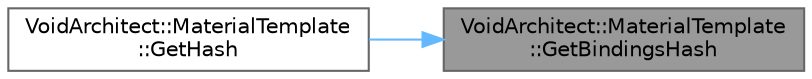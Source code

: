 digraph "VoidArchitect::MaterialTemplate::GetBindingsHash"
{
 // LATEX_PDF_SIZE
  bgcolor="transparent";
  edge [fontname=Helvetica,fontsize=10,labelfontname=Helvetica,labelfontsize=10];
  node [fontname=Helvetica,fontsize=10,shape=box,height=0.2,width=0.4];
  rankdir="RL";
  Node1 [id="Node000001",label="VoidArchitect::MaterialTemplate\l::GetBindingsHash",height=0.2,width=0.4,color="gray40", fillcolor="grey60", style="filled", fontcolor="black",tooltip=" "];
  Node1 -> Node2 [id="edge1_Node000001_Node000002",dir="back",color="steelblue1",style="solid",tooltip=" "];
  Node2 [id="Node000002",label="VoidArchitect::MaterialTemplate\l::GetHash",height=0.2,width=0.4,color="grey40", fillcolor="white", style="filled",URL="$struct_void_architect_1_1_material_template.html#a94aae02a79f7504cf5495e3aab843461",tooltip=" "];
}

